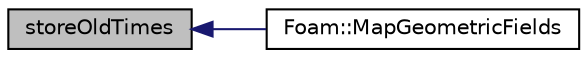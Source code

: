 digraph "storeOldTimes"
{
  bgcolor="transparent";
  edge [fontname="Helvetica",fontsize="10",labelfontname="Helvetica",labelfontsize="10"];
  node [fontname="Helvetica",fontsize="10",shape=record];
  rankdir="LR";
  Node1 [label="storeOldTimes",height=0.2,width=0.4,color="black", fillcolor="grey75", style="filled", fontcolor="black"];
  Node1 -> Node2 [dir="back",color="midnightblue",fontsize="10",style="solid",fontname="Helvetica"];
  Node2 [label="Foam::MapGeometricFields",height=0.2,width=0.4,color="black",URL="$a10675.html#a9d3ebd661138caaaf855b4f69a0999be",tooltip="Generic Geometric field mapper. "];
}
